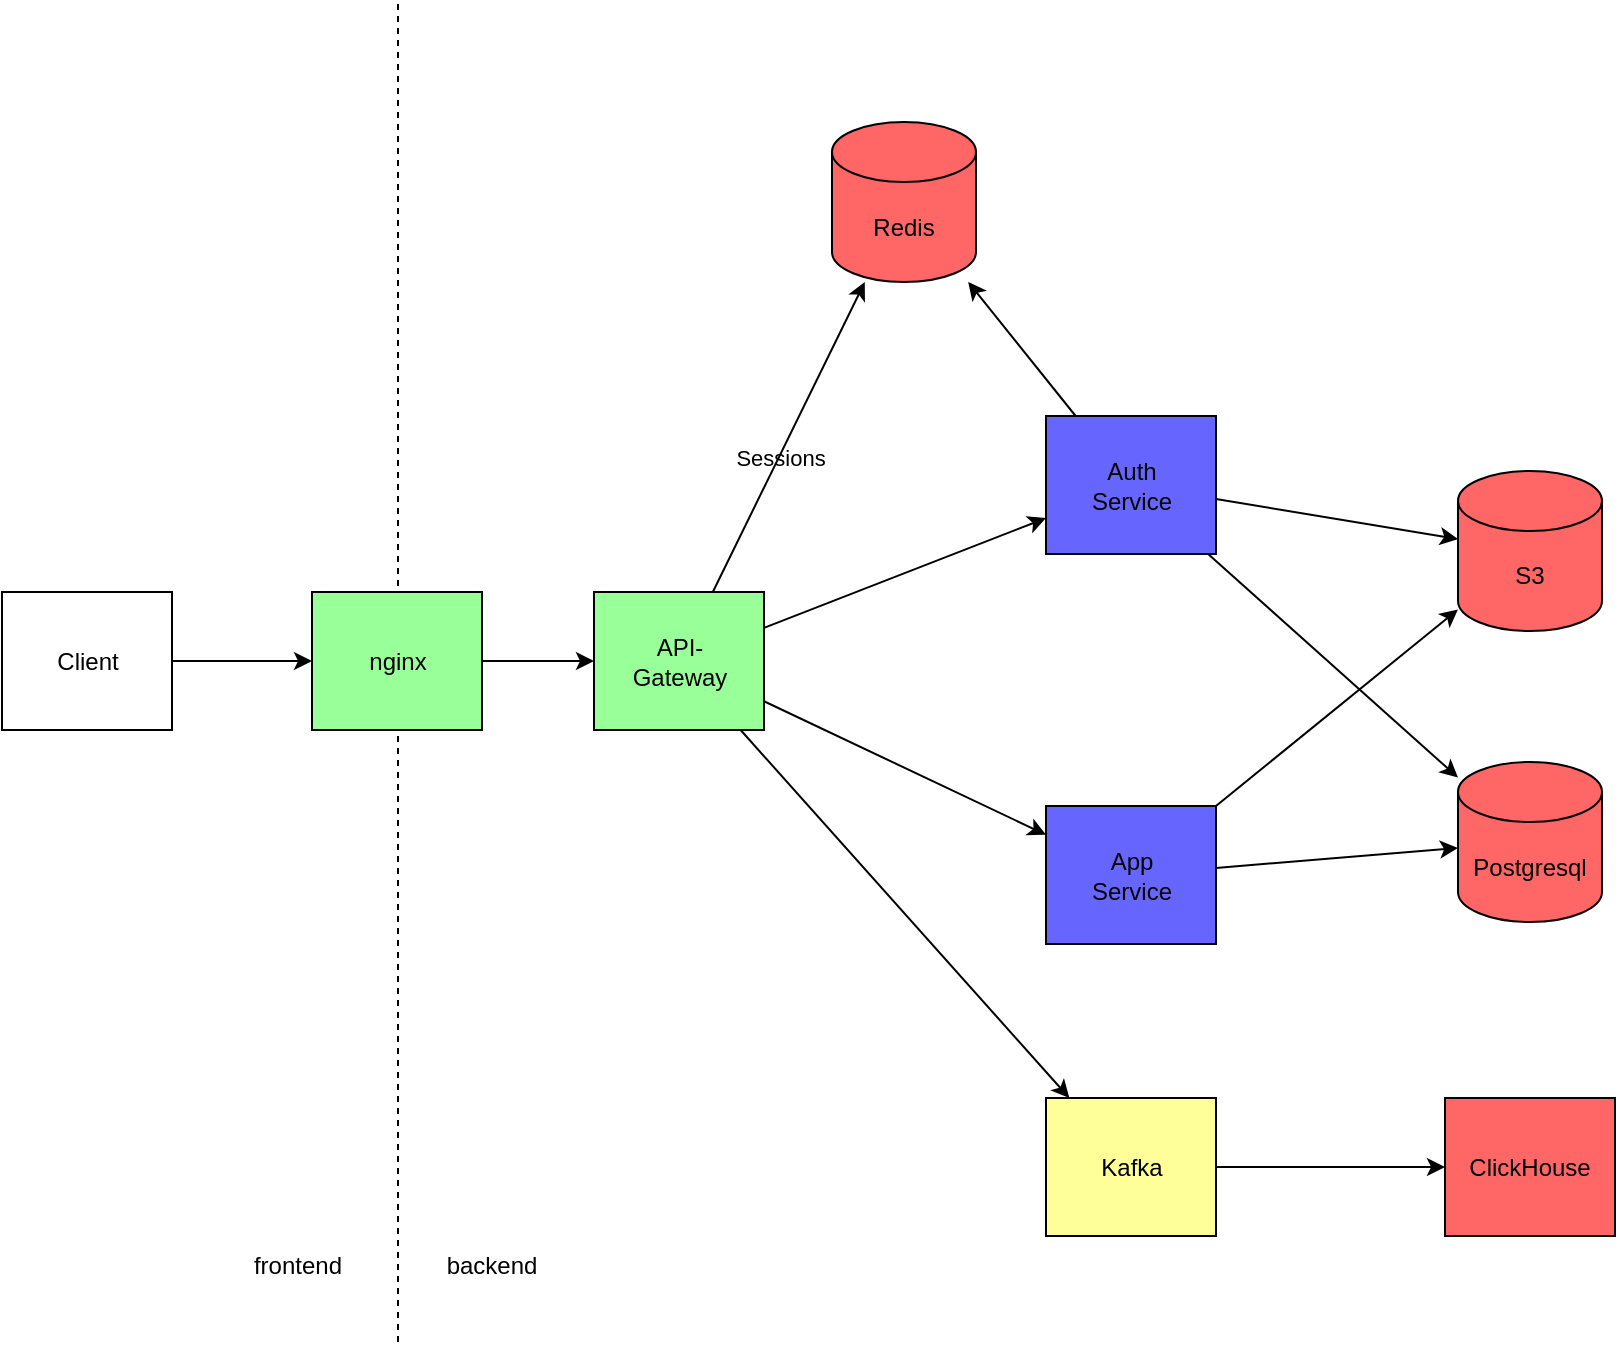 <mxfile>
    <diagram id="C7IOROe54FGDKYHubnAY" name="Page-1">
        <mxGraphModel dx="1375" dy="1150" grid="0" gridSize="10" guides="1" tooltips="1" connect="1" arrows="1" fold="1" page="0" pageScale="1" pageWidth="850" pageHeight="1100" background="#ffffff" math="0" shadow="0">
            <root>
                <mxCell id="0"/>
                <mxCell id="1" parent="0"/>
                <mxCell id="3" value="" style="endArrow=none;dashed=1;html=1;strokeWidth=1;strokeColor=#000000;" edge="1" parent="1">
                    <mxGeometry width="50" height="50" relative="1" as="geometry">
                        <mxPoint x="98" y="669" as="sourcePoint"/>
                        <mxPoint x="98" y="-1" as="targetPoint"/>
                    </mxGeometry>
                </mxCell>
                <mxCell id="11" value="frontend" style="text;html=1;strokeColor=none;fillColor=none;align=center;verticalAlign=middle;whiteSpace=wrap;rounded=0;fontColor=#000000;" vertex="1" parent="1">
                    <mxGeometry x="18" y="616" width="60" height="30" as="geometry"/>
                </mxCell>
                <mxCell id="12" value="backend" style="text;html=1;strokeColor=none;fillColor=none;align=center;verticalAlign=middle;whiteSpace=wrap;rounded=0;fontColor=#000000;" vertex="1" parent="1">
                    <mxGeometry x="115" y="616" width="60" height="30" as="geometry"/>
                </mxCell>
                <mxCell id="13" value="Postgresql" style="shape=cylinder3;whiteSpace=wrap;html=1;boundedLbl=1;backgroundOutline=1;size=15;strokeColor=#000000;fontColor=#000000;fillColor=#FF6666;" vertex="1" parent="1">
                    <mxGeometry x="628" y="379" width="72" height="80" as="geometry"/>
                </mxCell>
                <mxCell id="14" value="S3" style="shape=cylinder3;whiteSpace=wrap;html=1;boundedLbl=1;backgroundOutline=1;size=15;strokeColor=#000000;fontColor=#000000;fillColor=#FF6666;" vertex="1" parent="1">
                    <mxGeometry x="628" y="233.5" width="72" height="80" as="geometry"/>
                </mxCell>
                <mxCell id="23" style="edgeStyle=none;html=1;strokeColor=#000000;strokeWidth=1;fontColor=#000000;" edge="1" parent="1" source="18" target="20">
                    <mxGeometry relative="1" as="geometry">
                        <mxPoint x="22" y="398" as="targetPoint"/>
                    </mxGeometry>
                </mxCell>
                <mxCell id="18" value="" style="rounded=0;whiteSpace=wrap;html=1;strokeColor=#000000;fontColor=#000000;fillColor=none;" vertex="1" parent="1">
                    <mxGeometry x="-100" y="294" width="85" height="69" as="geometry"/>
                </mxCell>
                <mxCell id="19" value="Client" style="text;html=1;strokeColor=none;fillColor=none;align=center;verticalAlign=middle;whiteSpace=wrap;rounded=0;fontColor=#000000;" vertex="1" parent="1">
                    <mxGeometry x="-87.5" y="313.5" width="60" height="30" as="geometry"/>
                </mxCell>
                <mxCell id="31" style="edgeStyle=orthogonalEdgeStyle;html=1;strokeColor=#000000;strokeWidth=1;fontColor=#000000;" edge="1" parent="1" source="20" target="28">
                    <mxGeometry relative="1" as="geometry"/>
                </mxCell>
                <mxCell id="20" value="" style="rounded=0;whiteSpace=wrap;html=1;strokeColor=#000000;fontColor=#000000;fillColor=#99FF99;" vertex="1" parent="1">
                    <mxGeometry x="55" y="294" width="85" height="69" as="geometry"/>
                </mxCell>
                <mxCell id="21" value="nginx" style="text;html=1;strokeColor=none;fillColor=none;align=center;verticalAlign=middle;whiteSpace=wrap;rounded=0;fontColor=#000000;" vertex="1" parent="1">
                    <mxGeometry x="67.5" y="313.5" width="60" height="30" as="geometry"/>
                </mxCell>
                <mxCell id="27" style="html=1;strokeColor=#000000;strokeWidth=1;fontColor=#000000;" edge="1" parent="1" source="24" target="26">
                    <mxGeometry relative="1" as="geometry"/>
                </mxCell>
                <mxCell id="37" style="html=1;strokeColor=#000000;strokeWidth=1;fontColor=#000000;" edge="1" parent="1" source="24" target="13">
                    <mxGeometry relative="1" as="geometry"/>
                </mxCell>
                <mxCell id="44" style="edgeStyle=none;html=1;strokeColor=#000000;strokeWidth=1;fontColor=#000000;" edge="1" parent="1" source="24" target="14">
                    <mxGeometry relative="1" as="geometry"/>
                </mxCell>
                <mxCell id="24" value="" style="rounded=0;whiteSpace=wrap;html=1;strokeColor=#000000;fontColor=#000000;fillColor=#6666FF;" vertex="1" parent="1">
                    <mxGeometry x="422" y="206" width="85" height="69" as="geometry"/>
                </mxCell>
                <mxCell id="25" value="Auth&lt;br&gt;Service" style="text;html=1;strokeColor=none;fillColor=none;align=center;verticalAlign=middle;whiteSpace=wrap;rounded=0;fontColor=#000000;" vertex="1" parent="1">
                    <mxGeometry x="434.5" y="225.5" width="60" height="30" as="geometry"/>
                </mxCell>
                <mxCell id="26" value="Redis" style="shape=cylinder3;whiteSpace=wrap;html=1;boundedLbl=1;backgroundOutline=1;size=15;strokeColor=#000000;fontColor=#000000;fillColor=#FF6666;" vertex="1" parent="1">
                    <mxGeometry x="315" y="59" width="72" height="80" as="geometry"/>
                </mxCell>
                <mxCell id="38" style="html=1;strokeColor=#000000;strokeWidth=1;fontColor=#000000;" edge="1" parent="1" source="28" target="24">
                    <mxGeometry relative="1" as="geometry"/>
                </mxCell>
                <mxCell id="42" style="edgeStyle=none;html=1;strokeColor=#000000;strokeWidth=1;fontColor=#000000;" edge="1" parent="1" source="28" target="33">
                    <mxGeometry relative="1" as="geometry"/>
                </mxCell>
                <mxCell id="48" style="edgeStyle=none;html=1;strokeColor=#000000;strokeWidth=1;fontColor=#000000;" edge="1" parent="1" source="28" target="46">
                    <mxGeometry relative="1" as="geometry"/>
                </mxCell>
                <mxCell id="49" style="edgeStyle=none;html=1;strokeColor=#000000;strokeWidth=1;fontColor=#000000;" edge="1" parent="1" source="28" target="26">
                    <mxGeometry relative="1" as="geometry"/>
                </mxCell>
                <mxCell id="57" value="Sessions" style="edgeLabel;html=1;align=center;verticalAlign=middle;resizable=0;points=[];fontColor=#000000;labelBackgroundColor=none;" vertex="1" connectable="0" parent="49">
                    <mxGeometry x="-0.134" y="-1" relative="1" as="geometry">
                        <mxPoint y="-1" as="offset"/>
                    </mxGeometry>
                </mxCell>
                <mxCell id="28" value="" style="rounded=0;whiteSpace=wrap;html=1;strokeColor=#000000;fontColor=#000000;fillColor=#99FF99;" vertex="1" parent="1">
                    <mxGeometry x="196" y="294" width="85" height="69" as="geometry"/>
                </mxCell>
                <mxCell id="29" value="API-Gateway" style="text;html=1;strokeColor=none;fillColor=none;align=center;verticalAlign=middle;whiteSpace=wrap;rounded=0;fontColor=#000000;" vertex="1" parent="1">
                    <mxGeometry x="208.5" y="313.5" width="60" height="30" as="geometry"/>
                </mxCell>
                <mxCell id="36" style="html=1;strokeColor=#000000;strokeWidth=1;fontColor=#000000;" edge="1" parent="1" source="33" target="13">
                    <mxGeometry relative="1" as="geometry"/>
                </mxCell>
                <mxCell id="43" style="edgeStyle=none;html=1;strokeColor=#000000;strokeWidth=1;fontColor=#000000;" edge="1" parent="1" source="33" target="14">
                    <mxGeometry relative="1" as="geometry"/>
                </mxCell>
                <mxCell id="33" value="" style="rounded=0;whiteSpace=wrap;html=1;strokeColor=#000000;fontColor=#000000;fillColor=#6666FF;" vertex="1" parent="1">
                    <mxGeometry x="422" y="401" width="85" height="69" as="geometry"/>
                </mxCell>
                <mxCell id="34" value="App&lt;br&gt;Service" style="text;html=1;strokeColor=none;fillColor=none;align=center;verticalAlign=middle;whiteSpace=wrap;rounded=0;fontColor=#000000;" vertex="1" parent="1">
                    <mxGeometry x="434.5" y="420.5" width="60" height="30" as="geometry"/>
                </mxCell>
                <mxCell id="53" style="edgeStyle=none;html=1;strokeColor=#000000;strokeWidth=1;fontColor=#000000;" edge="1" parent="1" source="46" target="51">
                    <mxGeometry relative="1" as="geometry"/>
                </mxCell>
                <mxCell id="46" value="" style="rounded=0;whiteSpace=wrap;html=1;strokeColor=#000000;fontColor=#000000;fillColor=#FFFF99;" vertex="1" parent="1">
                    <mxGeometry x="422" y="547" width="85" height="69" as="geometry"/>
                </mxCell>
                <mxCell id="47" value="Kafka" style="text;html=1;strokeColor=none;fillColor=none;align=center;verticalAlign=middle;whiteSpace=wrap;rounded=0;fontColor=#000000;" vertex="1" parent="1">
                    <mxGeometry x="434.5" y="566.5" width="60" height="30" as="geometry"/>
                </mxCell>
                <mxCell id="51" value="" style="rounded=0;whiteSpace=wrap;html=1;strokeColor=#000000;fontColor=#000000;fillColor=#ff6666;" vertex="1" parent="1">
                    <mxGeometry x="621.5" y="547" width="85" height="69" as="geometry"/>
                </mxCell>
                <mxCell id="52" value="ClickHouse" style="text;html=1;strokeColor=none;fillColor=none;align=center;verticalAlign=middle;whiteSpace=wrap;rounded=0;fontColor=#000000;" vertex="1" parent="1">
                    <mxGeometry x="634" y="566.5" width="60" height="30" as="geometry"/>
                </mxCell>
            </root>
        </mxGraphModel>
    </diagram>
</mxfile>
